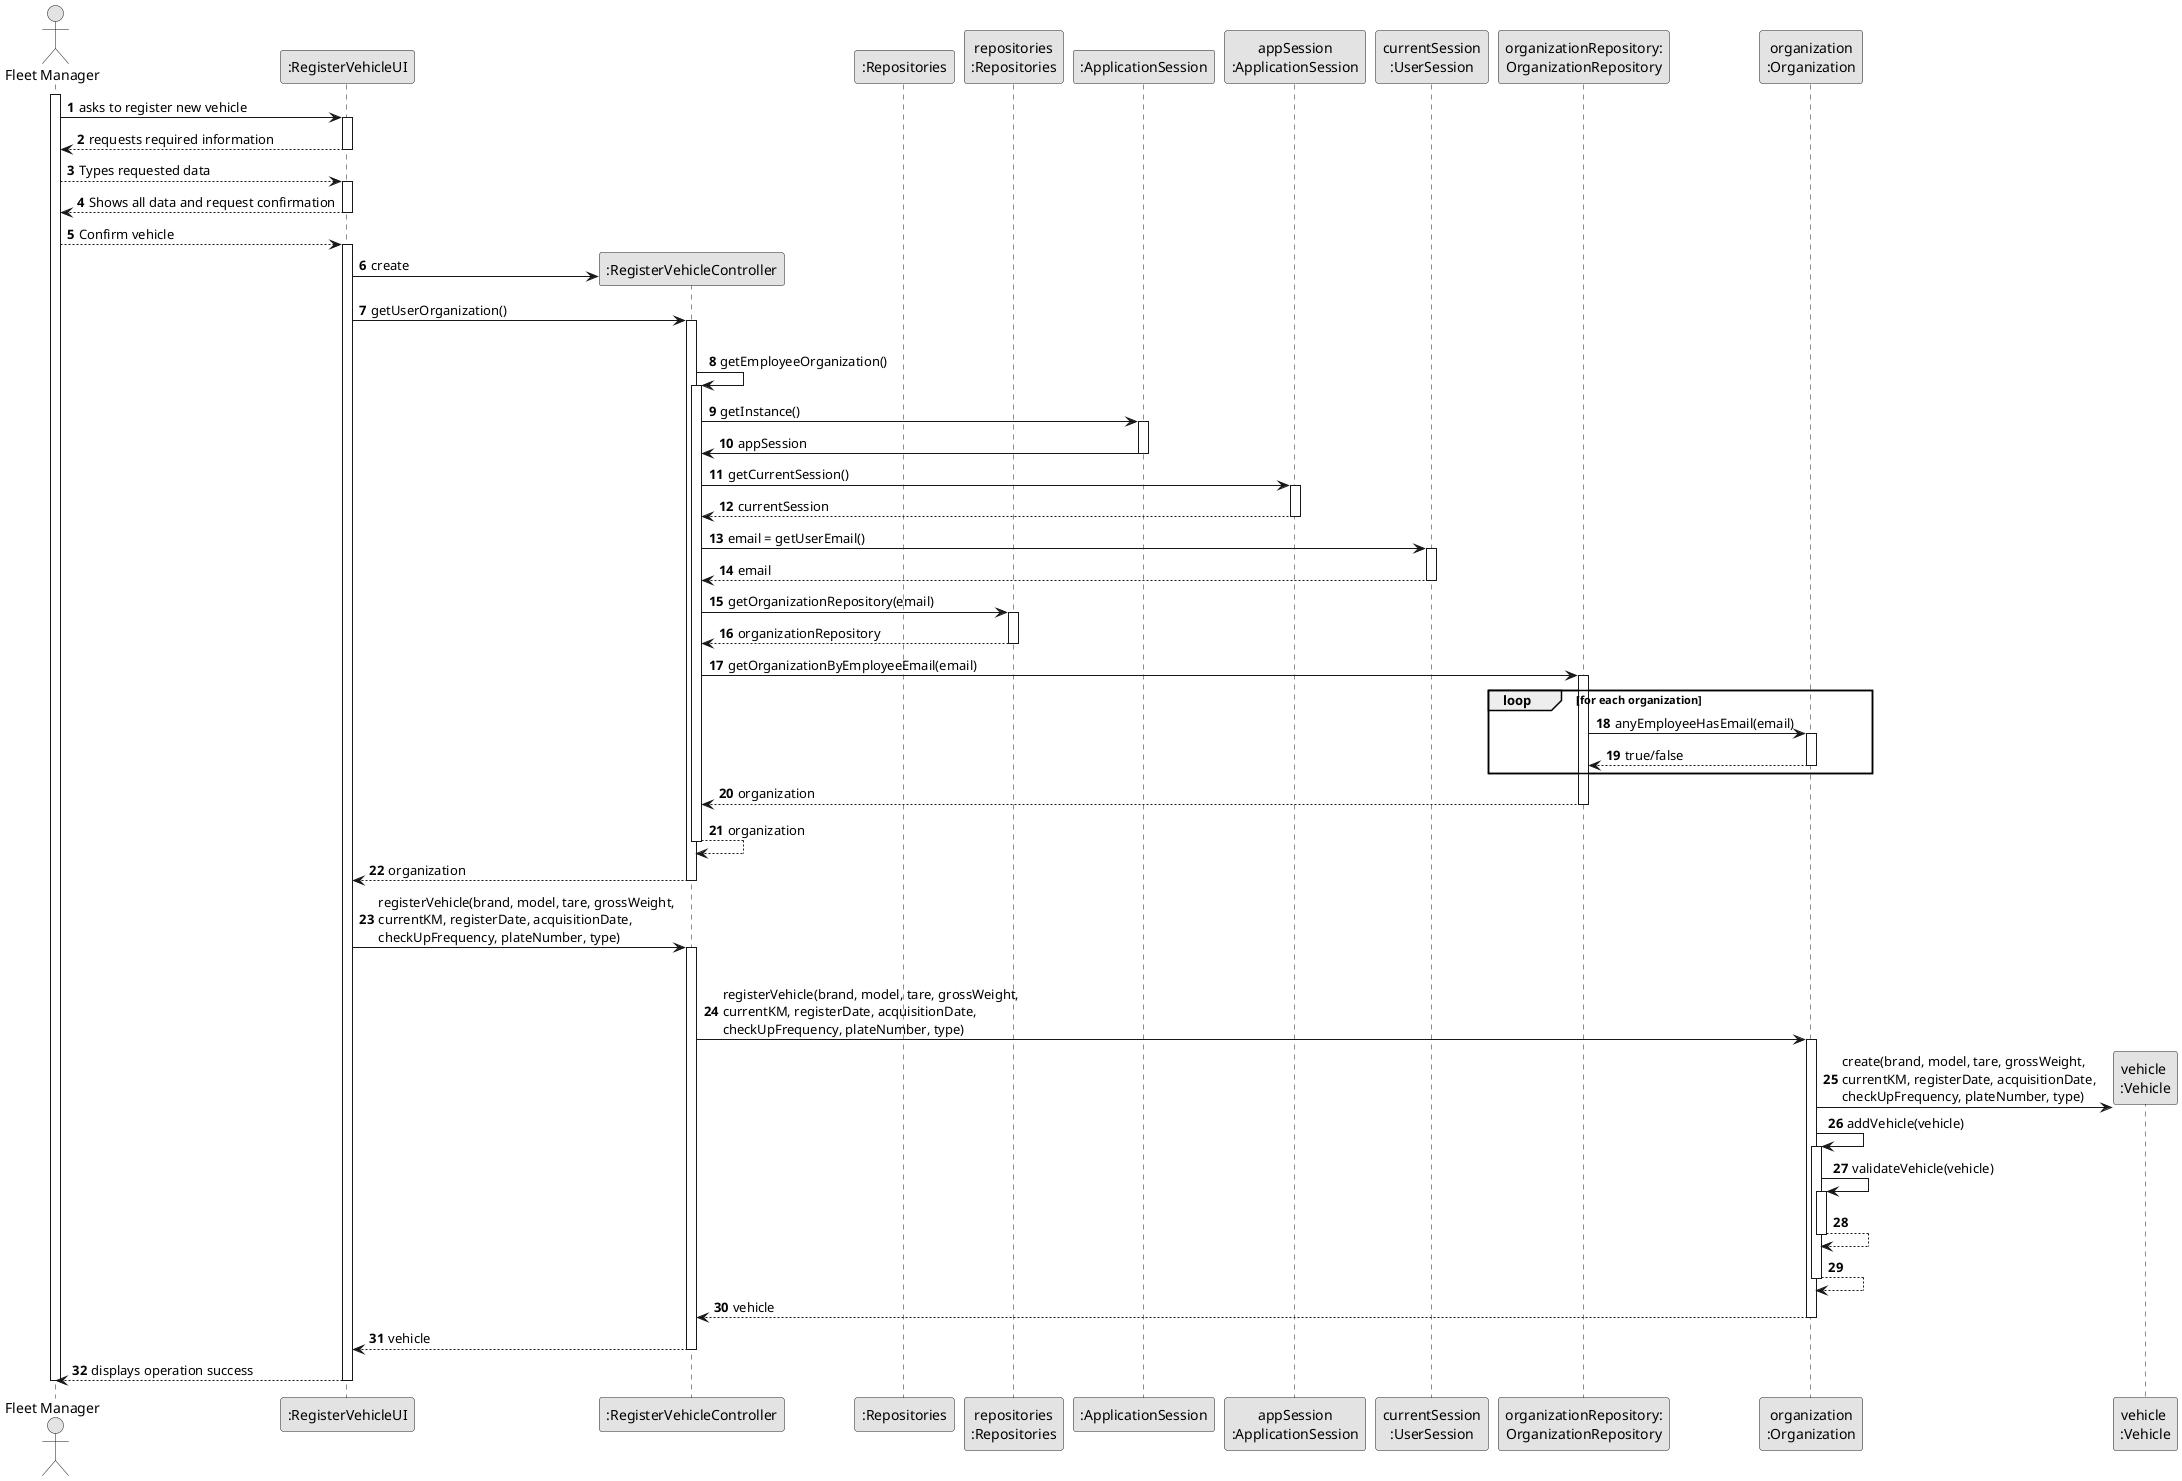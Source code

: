 @startuml
skinparam monochrome true
skinparam packageStyle rectangle
skinparam shadowing false

autonumber

'hide footbox
actor "Fleet Manager" as ADM
participant ":RegisterVehicleUI" as UI
participant ":RegisterVehicleController" as CTRL
participant ":Repositories" as RepositorySingleton
participant "repositories\n:Repositories" as PLAT
participant ":ApplicationSession" as _APP
participant "appSession\n:ApplicationSession" as APP
participant "currentSession\n:UserSession" as SESSAO
participant "organizationRepository:\nOrganizationRepository" as OrganizationRepository
participant "organization\n:Organization" as ORG
participant "vehicle \n:Vehicle" as VEHICLE

activate ADM

        ADM -> UI : asks to register new vehicle

        activate UI

'            UI --> ADM : requests data (reference, description,  informal \n description, technical description, duration, cost)
            'create CTRL

            UI --> ADM : requests required information

         deactivate UI

            ADM --> UI : Types requested data

         activate UI

           UI --> ADM : Shows all data and request confirmation

         deactivate UI

            ADM --> UI : Confirm vehicle

        activate UI

'            UI --> ADM : requests data (reference, description,  informal \n description, technical description, duration, cost)
            'create CTRL
            UI -> CTRL** : create

            UI -> CTRL : getUserOrganization()
            activate CTRL

                |||
                CTRL -> CTRL : getEmployeeOrganization()
                activate CTRL

                    CTRL -> _APP: getInstance()
                    activate _APP
                        _APP -> CTRL: appSession
                    deactivate _APP


                    CTRL -> APP: getCurrentSession()
                    activate APP

                        APP --> CTRL: currentSession
                    deactivate APP

                    CTRL -> SESSAO: email = getUserEmail()
                    activate SESSAO

                        SESSAO --> CTRL: email
                    deactivate SESSAO


                    CTRL -> PLAT: getOrganizationRepository(email)
                    activate PLAT

                        PLAT --> CTRL: organizationRepository
                    deactivate PLAT


                    CTRL -> OrganizationRepository: getOrganizationByEmployeeEmail(email)
                    activate OrganizationRepository

                        loop for each organization

                            OrganizationRepository -> ORG : anyEmployeeHasEmail(email)
                            activate ORG

                                 ORG --> OrganizationRepository : true/false
                            deactivate ORG
                        end
                        OrganizationRepository --> CTRL : organization
                    deactivate OrganizationRepository

                    CTRL --> CTRL : organization
                deactivate CTRL

                CTRL --> UI : organization
            deactivate CTRL


        UI -> CTRL : registerVehicle(brand, model, tare, grossWeight,\ncurrentKM, registerDate, acquisitionDate,\ncheckUpFrequency, plateNumber, type)
        activate CTRL

            |||
            CTRL -> ORG: registerVehicle(brand, model, tare, grossWeight,\ncurrentKM, registerDate, acquisitionDate,\ncheckUpFrequency, plateNumber, type)
            activate ORG

                ORG -> VEHICLE**: create(brand, model, tare, grossWeight,\ncurrentKM, registerDate, acquisitionDate,\ncheckUpFrequency, plateNumber, type)
                ORG -> ORG: addVehicle(vehicle)


                activate ORG
                    ORG -> ORG: validateVehicle(vehicle)
                    activate ORG
                        ORG --> ORG
                    deactivate ORG

                    ORG --> ORG
                deactivate ORG

                ORG --> CTRL : vehicle

            deactivate ORG

            CTRL --> UI: vehicle
            deactivate CTRL
            UI --> ADM: displays operation success
    deactivate UI

deactivate ADM

@enduml